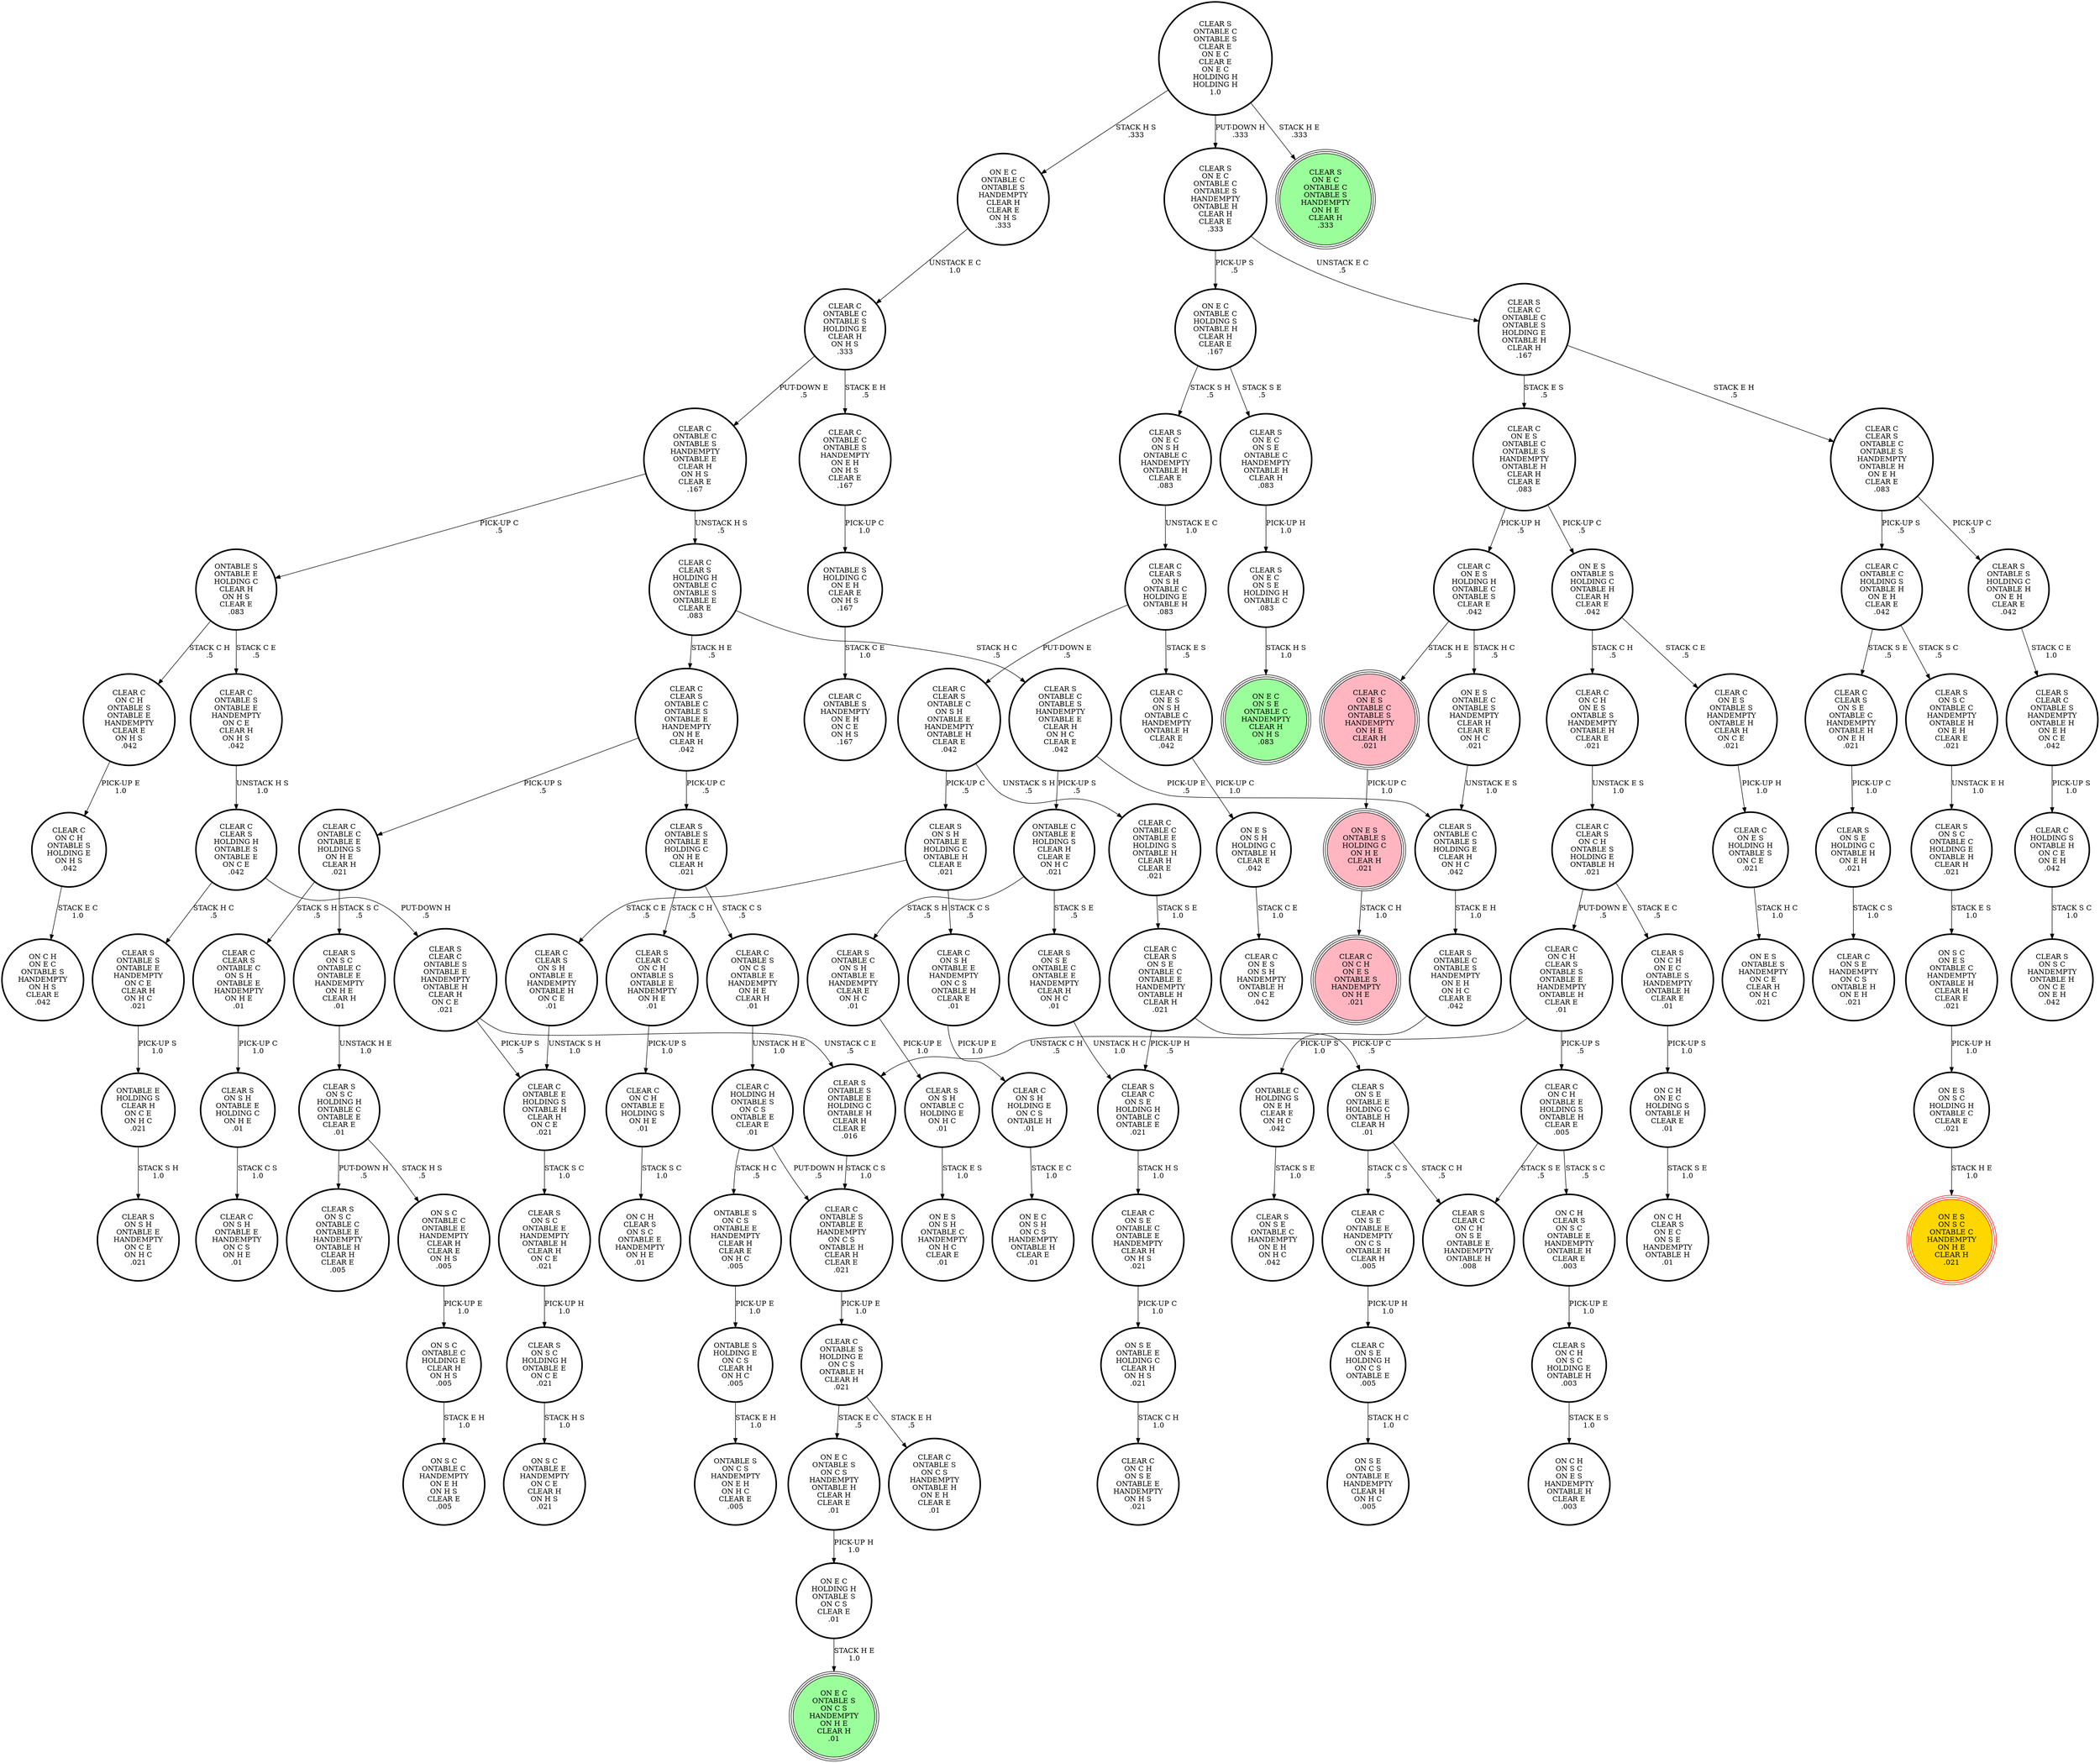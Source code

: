digraph {
"CLEAR C\nON C H\nONTABLE S\nONTABLE E\nHANDEMPTY\nCLEAR E\nON H S\n.042\n" -> "CLEAR C\nON C H\nONTABLE S\nHOLDING E\nON H S\n.042\n"[label="PICK-UP E\n1.0\n"];
"CLEAR S\nONTABLE C\nONTABLE S\nCLEAR E\nON E C\nCLEAR E\nON E C\nHOLDING H\nHOLDING H\n1.0\n" -> "CLEAR S\nON E C\nONTABLE C\nONTABLE S\nHANDEMPTY\nON H E\nCLEAR H\n.333\n"[label="STACK H E\n.333\n"];
"CLEAR S\nONTABLE C\nONTABLE S\nCLEAR E\nON E C\nCLEAR E\nON E C\nHOLDING H\nHOLDING H\n1.0\n" -> "ON E C\nONTABLE C\nONTABLE S\nHANDEMPTY\nCLEAR H\nCLEAR E\nON H S\n.333\n"[label="STACK H S\n.333\n"];
"CLEAR S\nONTABLE C\nONTABLE S\nCLEAR E\nON E C\nCLEAR E\nON E C\nHOLDING H\nHOLDING H\n1.0\n" -> "CLEAR S\nON E C\nONTABLE C\nONTABLE S\nHANDEMPTY\nONTABLE H\nCLEAR H\nCLEAR E\n.333\n"[label="PUT-DOWN H\n.333\n"];
"CLEAR S\nON E C\nON S H\nONTABLE C\nHANDEMPTY\nONTABLE H\nCLEAR E\n.083\n" -> "CLEAR C\nCLEAR S\nON S H\nONTABLE C\nHOLDING E\nONTABLE H\n.083\n"[label="UNSTACK E C\n1.0\n"];
"CLEAR C\nON E S\nONTABLE S\nHANDEMPTY\nONTABLE H\nCLEAR H\nON C E\n.021\n" -> "CLEAR C\nON E S\nHOLDING H\nONTABLE S\nON C E\n.021\n"[label="PICK-UP H\n1.0\n"];
"CLEAR S\nON C H\nON E C\nONTABLE S\nHANDEMPTY\nONTABLE H\nCLEAR E\n.01\n" -> "ON C H\nON E C\nHOLDING S\nONTABLE H\nCLEAR E\n.01\n"[label="PICK-UP S\n1.0\n"];
"CLEAR C\nONTABLE E\nHOLDING S\nONTABLE H\nCLEAR H\nON C E\n.021\n" -> "CLEAR S\nON S C\nONTABLE E\nHANDEMPTY\nONTABLE H\nCLEAR H\nON C E\n.021\n"[label="STACK S C\n1.0\n"];
"CLEAR S\nON S C\nHOLDING H\nONTABLE E\nON C E\n.021\n" -> "ON S C\nONTABLE E\nHANDEMPTY\nON C E\nCLEAR H\nON H S\n.021\n"[label="STACK H S\n1.0\n"];
"CLEAR S\nON S H\nONTABLE E\nHOLDING C\nONTABLE H\nCLEAR E\n.021\n" -> "CLEAR C\nCLEAR S\nON S H\nONTABLE E\nHANDEMPTY\nONTABLE H\nON C E\n.01\n"[label="STACK C E\n.5\n"];
"CLEAR S\nON S H\nONTABLE E\nHOLDING C\nONTABLE H\nCLEAR E\n.021\n" -> "CLEAR C\nON S H\nONTABLE E\nHANDEMPTY\nON C S\nONTABLE H\nCLEAR E\n.01\n"[label="STACK C S\n.5\n"];
"ON S C\nON E S\nONTABLE C\nHANDEMPTY\nONTABLE H\nCLEAR H\nCLEAR E\n.021\n" -> "ON E S\nON S C\nHOLDING H\nONTABLE C\nCLEAR E\n.021\n"[label="PICK-UP H\n1.0\n"];
"CLEAR S\nONTABLE C\nONTABLE S\nHANDEMPTY\nONTABLE E\nCLEAR H\nON H C\nCLEAR E\n.042\n" -> "ONTABLE C\nONTABLE E\nHOLDING S\nCLEAR H\nCLEAR E\nON H C\n.021\n"[label="PICK-UP S\n.5\n"];
"CLEAR S\nONTABLE C\nONTABLE S\nHANDEMPTY\nONTABLE E\nCLEAR H\nON H C\nCLEAR E\n.042\n" -> "CLEAR S\nONTABLE C\nONTABLE S\nHOLDING E\nCLEAR H\nON H C\n.042\n"[label="PICK-UP E\n.5\n"];
"CLEAR C\nCLEAR S\nHOLDING H\nONTABLE C\nONTABLE S\nONTABLE E\nCLEAR E\n.083\n" -> "CLEAR S\nONTABLE C\nONTABLE S\nHANDEMPTY\nONTABLE E\nCLEAR H\nON H C\nCLEAR E\n.042\n"[label="STACK H C\n.5\n"];
"CLEAR C\nCLEAR S\nHOLDING H\nONTABLE C\nONTABLE S\nONTABLE E\nCLEAR E\n.083\n" -> "CLEAR C\nCLEAR S\nONTABLE C\nONTABLE S\nONTABLE E\nHANDEMPTY\nON H E\nCLEAR H\n.042\n"[label="STACK H E\n.5\n"];
"ON E C\nONTABLE C\nONTABLE S\nHANDEMPTY\nCLEAR H\nCLEAR E\nON H S\n.333\n" -> "CLEAR C\nONTABLE C\nONTABLE S\nHOLDING E\nCLEAR H\nON H S\n.333\n"[label="UNSTACK E C\n1.0\n"];
"ON E S\nONTABLE S\nHOLDING C\nON H E\nCLEAR H\n.021\n" -> "CLEAR C\nON C H\nON E S\nONTABLE S\nHANDEMPTY\nON H E\n.021\n"[label="STACK C H\n1.0\n"];
"ONTABLE S\nONTABLE E\nHOLDING C\nCLEAR H\nON H S\nCLEAR E\n.083\n" -> "CLEAR C\nON C H\nONTABLE S\nONTABLE E\nHANDEMPTY\nCLEAR E\nON H S\n.042\n"[label="STACK C H\n.5\n"];
"ONTABLE S\nONTABLE E\nHOLDING C\nCLEAR H\nON H S\nCLEAR E\n.083\n" -> "CLEAR C\nONTABLE S\nONTABLE E\nHANDEMPTY\nON C E\nCLEAR H\nON H S\n.042\n"[label="STACK C E\n.5\n"];
"CLEAR C\nON C H\nONTABLE E\nHOLDING S\nON H E\n.01\n" -> "ON C H\nCLEAR S\nON S C\nONTABLE E\nHANDEMPTY\nON H E\n.01\n"[label="STACK S C\n1.0\n"];
"CLEAR C\nON E S\nHOLDING H\nONTABLE S\nON C E\n.021\n" -> "ON E S\nONTABLE S\nHANDEMPTY\nON C E\nCLEAR H\nON H C\n.021\n"[label="STACK H C\n1.0\n"];
"CLEAR S\nONTABLE S\nONTABLE E\nHANDEMPTY\nON C E\nCLEAR H\nON H C\n.021\n" -> "ONTABLE E\nHOLDING S\nCLEAR H\nON C E\nON H C\n.021\n"[label="PICK-UP S\n1.0\n"];
"CLEAR S\nONTABLE S\nONTABLE E\nHOLDING C\nON H E\nCLEAR H\n.021\n" -> "CLEAR S\nCLEAR C\nON C H\nONTABLE S\nONTABLE E\nHANDEMPTY\nON H E\n.01\n"[label="STACK C H\n.5\n"];
"CLEAR S\nONTABLE S\nONTABLE E\nHOLDING C\nON H E\nCLEAR H\n.021\n" -> "CLEAR C\nONTABLE S\nON C S\nONTABLE E\nHANDEMPTY\nON H E\nCLEAR H\n.01\n"[label="STACK C S\n.5\n"];
"CLEAR C\nCLEAR S\nONTABLE C\nONTABLE S\nONTABLE E\nHANDEMPTY\nON H E\nCLEAR H\n.042\n" -> "CLEAR C\nONTABLE C\nONTABLE E\nHOLDING S\nON H E\nCLEAR H\n.021\n"[label="PICK-UP S\n.5\n"];
"CLEAR C\nCLEAR S\nONTABLE C\nONTABLE S\nONTABLE E\nHANDEMPTY\nON H E\nCLEAR H\n.042\n" -> "CLEAR S\nONTABLE S\nONTABLE E\nHOLDING C\nON H E\nCLEAR H\n.021\n"[label="PICK-UP C\n.5\n"];
"CLEAR C\nON E S\nHOLDING H\nONTABLE C\nONTABLE S\nCLEAR E\n.042\n" -> "ON E S\nONTABLE C\nONTABLE S\nHANDEMPTY\nCLEAR H\nCLEAR E\nON H C\n.021\n"[label="STACK H C\n.5\n"];
"CLEAR C\nON E S\nHOLDING H\nONTABLE C\nONTABLE S\nCLEAR E\n.042\n" -> "CLEAR C\nON E S\nONTABLE C\nONTABLE S\nHANDEMPTY\nON H E\nCLEAR H\n.021\n"[label="STACK H E\n.5\n"];
"CLEAR C\nCLEAR S\nON S H\nONTABLE C\nHOLDING E\nONTABLE H\n.083\n" -> "CLEAR C\nON E S\nON S H\nONTABLE C\nHANDEMPTY\nONTABLE H\nCLEAR E\n.042\n"[label="STACK E S\n.5\n"];
"CLEAR C\nCLEAR S\nON S H\nONTABLE C\nHOLDING E\nONTABLE H\n.083\n" -> "CLEAR C\nCLEAR S\nONTABLE C\nON S H\nONTABLE E\nHANDEMPTY\nONTABLE H\nCLEAR E\n.042\n"[label="PUT-DOWN E\n.5\n"];
"CLEAR C\nONTABLE S\nONTABLE E\nHANDEMPTY\nON C S\nONTABLE H\nCLEAR H\nCLEAR E\n.021\n" -> "CLEAR C\nONTABLE S\nHOLDING E\nON C S\nONTABLE H\nCLEAR H\n.021\n"[label="PICK-UP E\n1.0\n"];
"CLEAR C\nONTABLE S\nONTABLE E\nHANDEMPTY\nON C E\nCLEAR H\nON H S\n.042\n" -> "CLEAR C\nCLEAR S\nHOLDING H\nONTABLE S\nONTABLE E\nON C E\n.042\n"[label="UNSTACK H S\n1.0\n"];
"CLEAR S\nON S E\nONTABLE C\nONTABLE E\nHANDEMPTY\nCLEAR H\nON H C\n.01\n" -> "CLEAR S\nCLEAR C\nON S E\nHOLDING H\nONTABLE C\nONTABLE E\n.021\n"[label="UNSTACK H C\n1.0\n"];
"CLEAR S\nONTABLE S\nONTABLE E\nHOLDING C\nONTABLE H\nCLEAR H\nCLEAR E\n.016\n" -> "CLEAR C\nONTABLE S\nONTABLE E\nHANDEMPTY\nON C S\nONTABLE H\nCLEAR H\nCLEAR E\n.021\n"[label="STACK C S\n1.0\n"];
"CLEAR C\nCLEAR S\nONTABLE C\nON S H\nONTABLE E\nHANDEMPTY\nONTABLE H\nCLEAR E\n.042\n" -> "CLEAR S\nON S H\nONTABLE E\nHOLDING C\nONTABLE H\nCLEAR E\n.021\n"[label="PICK-UP C\n.5\n"];
"CLEAR C\nCLEAR S\nONTABLE C\nON S H\nONTABLE E\nHANDEMPTY\nONTABLE H\nCLEAR E\n.042\n" -> "CLEAR C\nONTABLE C\nONTABLE E\nHOLDING S\nONTABLE H\nCLEAR H\nCLEAR E\n.021\n"[label="UNSTACK S H\n.5\n"];
"CLEAR S\nONTABLE C\nON S H\nONTABLE E\nHANDEMPTY\nCLEAR E\nON H C\n.01\n" -> "CLEAR S\nON S H\nONTABLE C\nHOLDING E\nON H C\n.01\n"[label="PICK-UP E\n1.0\n"];
"CLEAR C\nON S H\nONTABLE E\nHANDEMPTY\nON C S\nONTABLE H\nCLEAR E\n.01\n" -> "CLEAR C\nON S H\nHOLDING E\nON C S\nONTABLE H\n.01\n"[label="PICK-UP E\n1.0\n"];
"ON E S\nON S C\nHOLDING H\nONTABLE C\nCLEAR E\n.021\n" -> "ON E S\nON S C\nONTABLE C\nHANDEMPTY\nON H E\nCLEAR H\n.021\n"[label="STACK H E\n1.0\n"];
"CLEAR C\nCLEAR S\nON S E\nONTABLE C\nHANDEMPTY\nONTABLE H\nON E H\n.021\n" -> "CLEAR S\nON S E\nHOLDING C\nONTABLE H\nON E H\n.021\n"[label="PICK-UP C\n1.0\n"];
"CLEAR C\nON E S\nON S H\nONTABLE C\nHANDEMPTY\nONTABLE H\nCLEAR E\n.042\n" -> "ON E S\nON S H\nHOLDING C\nONTABLE H\nCLEAR E\n.042\n"[label="PICK-UP C\n1.0\n"];
"ON E C\nHOLDING H\nONTABLE S\nON C S\nCLEAR E\n.01\n" -> "ON E C\nONTABLE S\nON C S\nHANDEMPTY\nON H E\nCLEAR H\n.01\n"[label="STACK H E\n1.0\n"];
"CLEAR C\nCLEAR S\nON S H\nONTABLE E\nHANDEMPTY\nONTABLE H\nON C E\n.01\n" -> "CLEAR C\nONTABLE E\nHOLDING S\nONTABLE H\nCLEAR H\nON C E\n.021\n"[label="UNSTACK S H\n1.0\n"];
"CLEAR C\nCLEAR S\nON S E\nONTABLE C\nONTABLE E\nHANDEMPTY\nONTABLE H\nCLEAR H\n.021\n" -> "CLEAR S\nON S E\nONTABLE E\nHOLDING C\nONTABLE H\nCLEAR H\n.01\n"[label="PICK-UP C\n.5\n"];
"CLEAR C\nCLEAR S\nON S E\nONTABLE C\nONTABLE E\nHANDEMPTY\nONTABLE H\nCLEAR H\n.021\n" -> "CLEAR S\nCLEAR C\nON S E\nHOLDING H\nONTABLE C\nONTABLE E\n.021\n"[label="PICK-UP H\n.5\n"];
"CLEAR C\nON E S\nONTABLE C\nONTABLE S\nHANDEMPTY\nON H E\nCLEAR H\n.021\n" -> "ON E S\nONTABLE S\nHOLDING C\nON H E\nCLEAR H\n.021\n"[label="PICK-UP C\n1.0\n"];
"ON E S\nONTABLE S\nHOLDING C\nONTABLE H\nCLEAR H\nCLEAR E\n.042\n" -> "CLEAR C\nON E S\nONTABLE S\nHANDEMPTY\nONTABLE H\nCLEAR H\nON C E\n.021\n"[label="STACK C E\n.5\n"];
"ON E S\nONTABLE S\nHOLDING C\nONTABLE H\nCLEAR H\nCLEAR E\n.042\n" -> "CLEAR C\nON C H\nON E S\nONTABLE S\nHANDEMPTY\nONTABLE H\nCLEAR E\n.021\n"[label="STACK C H\n.5\n"];
"CLEAR C\nON E S\nONTABLE C\nONTABLE S\nHANDEMPTY\nONTABLE H\nCLEAR H\nCLEAR E\n.083\n" -> "ON E S\nONTABLE S\nHOLDING C\nONTABLE H\nCLEAR H\nCLEAR E\n.042\n"[label="PICK-UP C\n.5\n"];
"CLEAR C\nON E S\nONTABLE C\nONTABLE S\nHANDEMPTY\nONTABLE H\nCLEAR H\nCLEAR E\n.083\n" -> "CLEAR C\nON E S\nHOLDING H\nONTABLE C\nONTABLE S\nCLEAR E\n.042\n"[label="PICK-UP H\n.5\n"];
"CLEAR S\nCLEAR C\nON S E\nHOLDING H\nONTABLE C\nONTABLE E\n.021\n" -> "CLEAR C\nON S E\nONTABLE C\nONTABLE E\nHANDEMPTY\nCLEAR H\nON H S\n.021\n"[label="STACK H S\n1.0\n"];
"CLEAR S\nON S H\nONTABLE E\nHOLDING C\nON H E\n.01\n" -> "CLEAR C\nON S H\nONTABLE E\nHANDEMPTY\nON C S\nON H E\n.01\n"[label="STACK C S\n1.0\n"];
"ON S C\nONTABLE C\nONTABLE E\nHANDEMPTY\nCLEAR H\nCLEAR E\nON H S\n.005\n" -> "ON S C\nONTABLE C\nHOLDING E\nCLEAR H\nON H S\n.005\n"[label="PICK-UP E\n1.0\n"];
"CLEAR S\nCLEAR C\nONTABLE S\nONTABLE E\nHANDEMPTY\nONTABLE H\nCLEAR H\nON C E\n.021\n" -> "CLEAR S\nONTABLE S\nONTABLE E\nHOLDING C\nONTABLE H\nCLEAR H\nCLEAR E\n.016\n"[label="UNSTACK C E\n.5\n"];
"CLEAR S\nCLEAR C\nONTABLE S\nONTABLE E\nHANDEMPTY\nONTABLE H\nCLEAR H\nON C E\n.021\n" -> "CLEAR C\nONTABLE E\nHOLDING S\nONTABLE H\nCLEAR H\nON C E\n.021\n"[label="PICK-UP S\n.5\n"];
"ON E S\nONTABLE C\nONTABLE S\nHANDEMPTY\nCLEAR H\nCLEAR E\nON H C\n.021\n" -> "CLEAR S\nONTABLE C\nONTABLE S\nHOLDING E\nCLEAR H\nON H C\n.042\n"[label="UNSTACK E S\n1.0\n"];
"ONTABLE S\nON C S\nONTABLE E\nHANDEMPTY\nCLEAR H\nCLEAR E\nON H C\n.005\n" -> "ONTABLE S\nHOLDING E\nON C S\nCLEAR H\nON H C\n.005\n"[label="PICK-UP E\n1.0\n"];
"CLEAR S\nONTABLE S\nHOLDING C\nONTABLE H\nON E H\nCLEAR E\n.042\n" -> "CLEAR S\nCLEAR C\nONTABLE S\nHANDEMPTY\nONTABLE H\nON E H\nON C E\n.042\n"[label="STACK C E\n1.0\n"];
"ON C H\nON E C\nHOLDING S\nONTABLE H\nCLEAR E\n.01\n" -> "ON C H\nCLEAR S\nON E C\nON S E\nHANDEMPTY\nONTABLE H\n.01\n"[label="STACK S E\n1.0\n"];
"CLEAR S\nON S C\nHOLDING H\nONTABLE C\nONTABLE E\nCLEAR E\n.01\n" -> "ON S C\nONTABLE C\nONTABLE E\nHANDEMPTY\nCLEAR H\nCLEAR E\nON H S\n.005\n"[label="STACK H S\n.5\n"];
"CLEAR S\nON S C\nHOLDING H\nONTABLE C\nONTABLE E\nCLEAR E\n.01\n" -> "CLEAR S\nON S C\nONTABLE C\nONTABLE E\nHANDEMPTY\nONTABLE H\nCLEAR H\nCLEAR E\n.005\n"[label="PUT-DOWN H\n.5\n"];
"CLEAR C\nONTABLE S\nON C S\nONTABLE E\nHANDEMPTY\nON H E\nCLEAR H\n.01\n" -> "CLEAR C\nHOLDING H\nONTABLE S\nON C S\nONTABLE E\nCLEAR E\n.01\n"[label="UNSTACK H E\n1.0\n"];
"CLEAR C\nHOLDING S\nONTABLE H\nON C E\nON E H\n.042\n" -> "CLEAR S\nON S C\nHANDEMPTY\nONTABLE H\nON C E\nON E H\n.042\n"[label="STACK S C\n1.0\n"];
"CLEAR C\nON C H\nONTABLE S\nHOLDING E\nON H S\n.042\n" -> "ON C H\nON E C\nONTABLE S\nHANDEMPTY\nON H S\nCLEAR E\n.042\n"[label="STACK E C\n1.0\n"];
"ONTABLE S\nHOLDING E\nON C S\nCLEAR H\nON H C\n.005\n" -> "ONTABLE S\nON C S\nHANDEMPTY\nON E H\nON H C\nCLEAR E\n.005\n"[label="STACK E H\n1.0\n"];
"CLEAR S\nON S C\nONTABLE C\nONTABLE E\nHANDEMPTY\nON H E\nCLEAR H\n.01\n" -> "CLEAR S\nON S C\nHOLDING H\nONTABLE C\nONTABLE E\nCLEAR E\n.01\n"[label="UNSTACK H E\n1.0\n"];
"CLEAR S\nCLEAR C\nONTABLE S\nHANDEMPTY\nONTABLE H\nON E H\nON C E\n.042\n" -> "CLEAR C\nHOLDING S\nONTABLE H\nON C E\nON E H\n.042\n"[label="PICK-UP S\n1.0\n"];
"CLEAR S\nON E C\nON S E\nONTABLE C\nHANDEMPTY\nONTABLE H\nCLEAR H\n.083\n" -> "CLEAR S\nON E C\nON S E\nHOLDING H\nONTABLE C\n.083\n"[label="PICK-UP H\n1.0\n"];
"CLEAR C\nONTABLE C\nHOLDING S\nONTABLE H\nON E H\nCLEAR E\n.042\n" -> "CLEAR S\nON S C\nONTABLE C\nHANDEMPTY\nONTABLE H\nON E H\nCLEAR E\n.021\n"[label="STACK S C\n.5\n"];
"CLEAR C\nONTABLE C\nHOLDING S\nONTABLE H\nON E H\nCLEAR E\n.042\n" -> "CLEAR C\nCLEAR S\nON S E\nONTABLE C\nHANDEMPTY\nONTABLE H\nON E H\n.021\n"[label="STACK S E\n.5\n"];
"CLEAR S\nON C H\nON S C\nHOLDING E\nONTABLE H\n.003\n" -> "ON C H\nON S C\nON E S\nHANDEMPTY\nONTABLE H\nCLEAR E\n.003\n"[label="STACK E S\n1.0\n"];
"CLEAR S\nONTABLE C\nONTABLE S\nHANDEMPTY\nON E H\nON H C\nCLEAR E\n.042\n" -> "ONTABLE C\nHOLDING S\nON E H\nCLEAR E\nON H C\n.042\n"[label="PICK-UP S\n1.0\n"];
"CLEAR C\nON S E\nONTABLE C\nONTABLE E\nHANDEMPTY\nCLEAR H\nON H S\n.021\n" -> "ON S E\nONTABLE E\nHOLDING C\nCLEAR H\nON H S\n.021\n"[label="PICK-UP C\n1.0\n"];
"CLEAR S\nON S E\nHOLDING C\nONTABLE H\nON E H\n.021\n" -> "CLEAR C\nON S E\nHANDEMPTY\nON C S\nONTABLE H\nON E H\n.021\n"[label="STACK C S\n1.0\n"];
"CLEAR C\nONTABLE S\nHOLDING E\nON C S\nONTABLE H\nCLEAR H\n.021\n" -> "ON E C\nONTABLE S\nON C S\nHANDEMPTY\nONTABLE H\nCLEAR H\nCLEAR E\n.01\n"[label="STACK E C\n.5\n"];
"CLEAR C\nONTABLE S\nHOLDING E\nON C S\nONTABLE H\nCLEAR H\n.021\n" -> "CLEAR C\nONTABLE S\nON C S\nHANDEMPTY\nONTABLE H\nON E H\nCLEAR E\n.01\n"[label="STACK E H\n.5\n"];
"CLEAR S\nON S E\nONTABLE E\nHOLDING C\nONTABLE H\nCLEAR H\n.01\n" -> "CLEAR C\nON S E\nONTABLE E\nHANDEMPTY\nON C S\nONTABLE H\nCLEAR H\n.005\n"[label="STACK C S\n.5\n"];
"CLEAR S\nON S E\nONTABLE E\nHOLDING C\nONTABLE H\nCLEAR H\n.01\n" -> "CLEAR S\nCLEAR C\nON C H\nON S E\nONTABLE E\nHANDEMPTY\nONTABLE H\n.008\n"[label="STACK C H\n.5\n"];
"CLEAR C\nONTABLE C\nONTABLE S\nHOLDING E\nCLEAR H\nON H S\n.333\n" -> "CLEAR C\nONTABLE C\nONTABLE S\nHANDEMPTY\nONTABLE E\nCLEAR H\nON H S\nCLEAR E\n.167\n"[label="PUT-DOWN E\n.5\n"];
"CLEAR C\nONTABLE C\nONTABLE S\nHOLDING E\nCLEAR H\nON H S\n.333\n" -> "CLEAR C\nONTABLE C\nONTABLE S\nHANDEMPTY\nON E H\nON H S\nCLEAR E\n.167\n"[label="STACK E H\n.5\n"];
"ON S C\nONTABLE C\nHOLDING E\nCLEAR H\nON H S\n.005\n" -> "ON S C\nONTABLE C\nHANDEMPTY\nON E H\nON H S\nCLEAR E\n.005\n"[label="STACK E H\n1.0\n"];
"CLEAR C\nON C H\nCLEAR S\nONTABLE S\nONTABLE E\nHANDEMPTY\nONTABLE H\nCLEAR E\n.01\n" -> "CLEAR S\nONTABLE S\nONTABLE E\nHOLDING C\nONTABLE H\nCLEAR H\nCLEAR E\n.016\n"[label="UNSTACK C H\n.5\n"];
"CLEAR C\nON C H\nCLEAR S\nONTABLE S\nONTABLE E\nHANDEMPTY\nONTABLE H\nCLEAR E\n.01\n" -> "CLEAR C\nON C H\nONTABLE E\nHOLDING S\nONTABLE H\nCLEAR E\n.005\n"[label="PICK-UP S\n.5\n"];
"CLEAR S\nON S C\nONTABLE C\nHOLDING E\nONTABLE H\nCLEAR H\n.021\n" -> "ON S C\nON E S\nONTABLE C\nHANDEMPTY\nONTABLE H\nCLEAR H\nCLEAR E\n.021\n"[label="STACK E S\n1.0\n"];
"CLEAR C\nCLEAR S\nONTABLE C\nON S H\nONTABLE E\nHANDEMPTY\nON H E\n.01\n" -> "CLEAR S\nON S H\nONTABLE E\nHOLDING C\nON H E\n.01\n"[label="PICK-UP C\n1.0\n"];
"CLEAR S\nONTABLE C\nONTABLE S\nHOLDING E\nCLEAR H\nON H C\n.042\n" -> "CLEAR S\nONTABLE C\nONTABLE S\nHANDEMPTY\nON E H\nON H C\nCLEAR E\n.042\n"[label="STACK E H\n1.0\n"];
"ON E C\nONTABLE S\nON C S\nHANDEMPTY\nONTABLE H\nCLEAR H\nCLEAR E\n.01\n" -> "ON E C\nHOLDING H\nONTABLE S\nON C S\nCLEAR E\n.01\n"[label="PICK-UP H\n1.0\n"];
"CLEAR S\nON E C\nONTABLE C\nONTABLE S\nHANDEMPTY\nONTABLE H\nCLEAR H\nCLEAR E\n.333\n" -> "ON E C\nONTABLE C\nHOLDING S\nONTABLE H\nCLEAR H\nCLEAR E\n.167\n"[label="PICK-UP S\n.5\n"];
"CLEAR S\nON E C\nONTABLE C\nONTABLE S\nHANDEMPTY\nONTABLE H\nCLEAR H\nCLEAR E\n.333\n" -> "CLEAR S\nCLEAR C\nONTABLE C\nONTABLE S\nHOLDING E\nONTABLE H\nCLEAR H\n.167\n"[label="UNSTACK E C\n.5\n"];
"ONTABLE C\nHOLDING S\nON E H\nCLEAR E\nON H C\n.042\n" -> "CLEAR S\nON S E\nONTABLE C\nHANDEMPTY\nON E H\nON H C\n.042\n"[label="STACK S E\n1.0\n"];
"CLEAR C\nONTABLE C\nONTABLE S\nHANDEMPTY\nON E H\nON H S\nCLEAR E\n.167\n" -> "ONTABLE S\nHOLDING C\nON E H\nCLEAR E\nON H S\n.167\n"[label="PICK-UP C\n1.0\n"];
"CLEAR C\nON S E\nONTABLE E\nHANDEMPTY\nON C S\nONTABLE H\nCLEAR H\n.005\n" -> "CLEAR C\nON S E\nHOLDING H\nON C S\nONTABLE E\n.005\n"[label="PICK-UP H\n1.0\n"];
"CLEAR C\nCLEAR S\nON C H\nONTABLE S\nHOLDING E\nONTABLE H\n.021\n" -> "CLEAR S\nON C H\nON E C\nONTABLE S\nHANDEMPTY\nONTABLE H\nCLEAR E\n.01\n"[label="STACK E C\n.5\n"];
"CLEAR C\nCLEAR S\nON C H\nONTABLE S\nHOLDING E\nONTABLE H\n.021\n" -> "CLEAR C\nON C H\nCLEAR S\nONTABLE S\nONTABLE E\nHANDEMPTY\nONTABLE H\nCLEAR E\n.01\n"[label="PUT-DOWN E\n.5\n"];
"CLEAR S\nCLEAR C\nON C H\nONTABLE S\nONTABLE E\nHANDEMPTY\nON H E\n.01\n" -> "CLEAR C\nON C H\nONTABLE E\nHOLDING S\nON H E\n.01\n"[label="PICK-UP S\n1.0\n"];
"CLEAR C\nON S H\nHOLDING E\nON C S\nONTABLE H\n.01\n" -> "ON E C\nON S H\nON C S\nHANDEMPTY\nONTABLE H\nCLEAR E\n.01\n"[label="STACK E C\n1.0\n"];
"CLEAR C\nCLEAR S\nONTABLE C\nONTABLE S\nHANDEMPTY\nONTABLE H\nON E H\nCLEAR E\n.083\n" -> "CLEAR C\nONTABLE C\nHOLDING S\nONTABLE H\nON E H\nCLEAR E\n.042\n"[label="PICK-UP S\n.5\n"];
"CLEAR C\nCLEAR S\nONTABLE C\nONTABLE S\nHANDEMPTY\nONTABLE H\nON E H\nCLEAR E\n.083\n" -> "CLEAR S\nONTABLE S\nHOLDING C\nONTABLE H\nON E H\nCLEAR E\n.042\n"[label="PICK-UP C\n.5\n"];
"CLEAR S\nON E C\nON S E\nHOLDING H\nONTABLE C\n.083\n" -> "ON E C\nON S E\nONTABLE C\nHANDEMPTY\nCLEAR H\nON H S\n.083\n"[label="STACK H S\n1.0\n"];
"CLEAR S\nON S C\nONTABLE E\nHANDEMPTY\nONTABLE H\nCLEAR H\nON C E\n.021\n" -> "CLEAR S\nON S C\nHOLDING H\nONTABLE E\nON C E\n.021\n"[label="PICK-UP H\n1.0\n"];
"ONTABLE E\nHOLDING S\nCLEAR H\nON C E\nON H C\n.021\n" -> "CLEAR S\nON S H\nONTABLE E\nHANDEMPTY\nON C E\nON H C\n.021\n"[label="STACK S H\n1.0\n"];
"CLEAR C\nON C H\nONTABLE E\nHOLDING S\nONTABLE H\nCLEAR E\n.005\n" -> "CLEAR S\nCLEAR C\nON C H\nON S E\nONTABLE E\nHANDEMPTY\nONTABLE H\n.008\n"[label="STACK S E\n.5\n"];
"CLEAR C\nON C H\nONTABLE E\nHOLDING S\nONTABLE H\nCLEAR E\n.005\n" -> "ON C H\nCLEAR S\nON S C\nONTABLE E\nHANDEMPTY\nONTABLE H\nCLEAR E\n.003\n"[label="STACK S C\n.5\n"];
"ON S E\nONTABLE E\nHOLDING C\nCLEAR H\nON H S\n.021\n" -> "CLEAR C\nON C H\nON S E\nONTABLE E\nHANDEMPTY\nON H S\n.021\n"[label="STACK C H\n1.0\n"];
"CLEAR S\nCLEAR C\nONTABLE C\nONTABLE S\nHOLDING E\nONTABLE H\nCLEAR H\n.167\n" -> "CLEAR C\nON E S\nONTABLE C\nONTABLE S\nHANDEMPTY\nONTABLE H\nCLEAR H\nCLEAR E\n.083\n"[label="STACK E S\n.5\n"];
"CLEAR S\nCLEAR C\nONTABLE C\nONTABLE S\nHOLDING E\nONTABLE H\nCLEAR H\n.167\n" -> "CLEAR C\nCLEAR S\nONTABLE C\nONTABLE S\nHANDEMPTY\nONTABLE H\nON E H\nCLEAR E\n.083\n"[label="STACK E H\n.5\n"];
"CLEAR C\nON S E\nHOLDING H\nON C S\nONTABLE E\n.005\n" -> "ON S E\nON C S\nONTABLE E\nHANDEMPTY\nCLEAR H\nON H C\n.005\n"[label="STACK H C\n1.0\n"];
"CLEAR C\nON C H\nON E S\nONTABLE S\nHANDEMPTY\nONTABLE H\nCLEAR E\n.021\n" -> "CLEAR C\nCLEAR S\nON C H\nONTABLE S\nHOLDING E\nONTABLE H\n.021\n"[label="UNSTACK E S\n1.0\n"];
"CLEAR C\nHOLDING H\nONTABLE S\nON C S\nONTABLE E\nCLEAR E\n.01\n" -> "CLEAR C\nONTABLE S\nONTABLE E\nHANDEMPTY\nON C S\nONTABLE H\nCLEAR H\nCLEAR E\n.021\n"[label="PUT-DOWN H\n.5\n"];
"CLEAR C\nHOLDING H\nONTABLE S\nON C S\nONTABLE E\nCLEAR E\n.01\n" -> "ONTABLE S\nON C S\nONTABLE E\nHANDEMPTY\nCLEAR H\nCLEAR E\nON H C\n.005\n"[label="STACK H C\n.5\n"];
"CLEAR C\nONTABLE C\nONTABLE S\nHANDEMPTY\nONTABLE E\nCLEAR H\nON H S\nCLEAR E\n.167\n" -> "CLEAR C\nCLEAR S\nHOLDING H\nONTABLE C\nONTABLE S\nONTABLE E\nCLEAR E\n.083\n"[label="UNSTACK H S\n.5\n"];
"CLEAR C\nONTABLE C\nONTABLE S\nHANDEMPTY\nONTABLE E\nCLEAR H\nON H S\nCLEAR E\n.167\n" -> "ONTABLE S\nONTABLE E\nHOLDING C\nCLEAR H\nON H S\nCLEAR E\n.083\n"[label="PICK-UP C\n.5\n"];
"CLEAR C\nCLEAR S\nHOLDING H\nONTABLE S\nONTABLE E\nON C E\n.042\n" -> "CLEAR S\nCLEAR C\nONTABLE S\nONTABLE E\nHANDEMPTY\nONTABLE H\nCLEAR H\nON C E\n.021\n"[label="PUT-DOWN H\n.5\n"];
"CLEAR C\nCLEAR S\nHOLDING H\nONTABLE S\nONTABLE E\nON C E\n.042\n" -> "CLEAR S\nONTABLE S\nONTABLE E\nHANDEMPTY\nON C E\nCLEAR H\nON H C\n.021\n"[label="STACK H C\n.5\n"];
"ON E C\nONTABLE C\nHOLDING S\nONTABLE H\nCLEAR H\nCLEAR E\n.167\n" -> "CLEAR S\nON E C\nON S E\nONTABLE C\nHANDEMPTY\nONTABLE H\nCLEAR H\n.083\n"[label="STACK S E\n.5\n"];
"ON E C\nONTABLE C\nHOLDING S\nONTABLE H\nCLEAR H\nCLEAR E\n.167\n" -> "CLEAR S\nON E C\nON S H\nONTABLE C\nHANDEMPTY\nONTABLE H\nCLEAR E\n.083\n"[label="STACK S H\n.5\n"];
"ONTABLE C\nONTABLE E\nHOLDING S\nCLEAR H\nCLEAR E\nON H C\n.021\n" -> "CLEAR S\nONTABLE C\nON S H\nONTABLE E\nHANDEMPTY\nCLEAR E\nON H C\n.01\n"[label="STACK S H\n.5\n"];
"ONTABLE C\nONTABLE E\nHOLDING S\nCLEAR H\nCLEAR E\nON H C\n.021\n" -> "CLEAR S\nON S E\nONTABLE C\nONTABLE E\nHANDEMPTY\nCLEAR H\nON H C\n.01\n"[label="STACK S E\n.5\n"];
"ON E S\nON S H\nHOLDING C\nONTABLE H\nCLEAR E\n.042\n" -> "CLEAR C\nON E S\nON S H\nHANDEMPTY\nONTABLE H\nON C E\n.042\n"[label="STACK C E\n1.0\n"];
"CLEAR C\nONTABLE C\nONTABLE E\nHOLDING S\nONTABLE H\nCLEAR H\nCLEAR E\n.021\n" -> "CLEAR C\nCLEAR S\nON S E\nONTABLE C\nONTABLE E\nHANDEMPTY\nONTABLE H\nCLEAR H\n.021\n"[label="STACK S E\n1.0\n"];
"CLEAR S\nON S C\nONTABLE C\nHANDEMPTY\nONTABLE H\nON E H\nCLEAR E\n.021\n" -> "CLEAR S\nON S C\nONTABLE C\nHOLDING E\nONTABLE H\nCLEAR H\n.021\n"[label="UNSTACK E H\n1.0\n"];
"ON C H\nCLEAR S\nON S C\nONTABLE E\nHANDEMPTY\nONTABLE H\nCLEAR E\n.003\n" -> "CLEAR S\nON C H\nON S C\nHOLDING E\nONTABLE H\n.003\n"[label="PICK-UP E\n1.0\n"];
"CLEAR S\nON S H\nONTABLE C\nHOLDING E\nON H C\n.01\n" -> "ON E S\nON S H\nONTABLE C\nHANDEMPTY\nON H C\nCLEAR E\n.01\n"[label="STACK E S\n1.0\n"];
"ONTABLE S\nHOLDING C\nON E H\nCLEAR E\nON H S\n.167\n" -> "CLEAR C\nONTABLE S\nHANDEMPTY\nON E H\nON C E\nON H S\n.167\n"[label="STACK C E\n1.0\n"];
"CLEAR C\nONTABLE C\nONTABLE E\nHOLDING S\nON H E\nCLEAR H\n.021\n" -> "CLEAR S\nON S C\nONTABLE C\nONTABLE E\nHANDEMPTY\nON H E\nCLEAR H\n.01\n"[label="STACK S C\n.5\n"];
"CLEAR C\nONTABLE C\nONTABLE E\nHOLDING S\nON H E\nCLEAR H\n.021\n" -> "CLEAR C\nCLEAR S\nONTABLE C\nON S H\nONTABLE E\nHANDEMPTY\nON H E\n.01\n"[label="STACK S H\n.5\n"];
"ON C H\nCLEAR S\nON E C\nON S E\nHANDEMPTY\nONTABLE H\n.01\n" [shape=circle, penwidth=3];
"CLEAR S\nON S C\nONTABLE C\nONTABLE E\nHANDEMPTY\nONTABLE H\nCLEAR H\nCLEAR E\n.005\n" [shape=circle, penwidth=3];
"CLEAR S\nON E C\nONTABLE C\nONTABLE S\nHANDEMPTY\nON H E\nCLEAR H\n.333\n" [shape=circle, style=filled, fillcolor=palegreen1, peripheries=3];
"ON E C\nON S H\nON C S\nHANDEMPTY\nONTABLE H\nCLEAR E\n.01\n" [shape=circle, penwidth=3];
"ON E S\nON S C\nONTABLE C\nHANDEMPTY\nON H E\nCLEAR H\n.021\n" [shape=circle, style=filled color=red, fillcolor=gold, peripheries=3];
"CLEAR S\nON S E\nONTABLE C\nHANDEMPTY\nON E H\nON H C\n.042\n" [shape=circle, penwidth=3];
"CLEAR C\nON E S\nON S H\nHANDEMPTY\nONTABLE H\nON C E\n.042\n" [shape=circle, penwidth=3];
"CLEAR S\nON S H\nONTABLE E\nHANDEMPTY\nON C E\nON H C\n.021\n" [shape=circle, penwidth=3];
"CLEAR C\nON C H\nON S E\nONTABLE E\nHANDEMPTY\nON H S\n.021\n" [shape=circle, penwidth=3];
"CLEAR C\nONTABLE S\nHANDEMPTY\nON E H\nON C E\nON H S\n.167\n" [shape=circle, penwidth=3];
"CLEAR S\nCLEAR C\nON C H\nON S E\nONTABLE E\nHANDEMPTY\nONTABLE H\n.008\n" [shape=circle, penwidth=3];
"ON E C\nONTABLE S\nON C S\nHANDEMPTY\nON H E\nCLEAR H\n.01\n" [shape=circle, style=filled, fillcolor=palegreen1, peripheries=3];
"ONTABLE S\nON C S\nHANDEMPTY\nON E H\nON H C\nCLEAR E\n.005\n" [shape=circle, penwidth=3];
"ON S E\nON C S\nONTABLE E\nHANDEMPTY\nCLEAR H\nON H C\n.005\n" [shape=circle, penwidth=3];
"CLEAR C\nON S H\nONTABLE E\nHANDEMPTY\nON C S\nON H E\n.01\n" [shape=circle, penwidth=3];
"ON S C\nONTABLE C\nHANDEMPTY\nON E H\nON H S\nCLEAR E\n.005\n" [shape=circle, penwidth=3];
"CLEAR C\nON C H\nON E S\nONTABLE S\nHANDEMPTY\nON H E\n.021\n" [shape=circle, style=filled, fillcolor=lightpink, peripheries=3];
"ON C H\nON S C\nON E S\nHANDEMPTY\nONTABLE H\nCLEAR E\n.003\n" [shape=circle, penwidth=3];
"ON E S\nONTABLE S\nHANDEMPTY\nON C E\nCLEAR H\nON H C\n.021\n" [shape=circle, penwidth=3];
"ON C H\nON E C\nONTABLE S\nHANDEMPTY\nON H S\nCLEAR E\n.042\n" [shape=circle, penwidth=3];
"CLEAR S\nON S C\nHANDEMPTY\nONTABLE H\nON C E\nON E H\n.042\n" [shape=circle, penwidth=3];
"ON E S\nON S H\nONTABLE C\nHANDEMPTY\nON H C\nCLEAR E\n.01\n" [shape=circle, penwidth=3];
"ON E C\nON S E\nONTABLE C\nHANDEMPTY\nCLEAR H\nON H S\n.083\n" [shape=circle, style=filled, fillcolor=palegreen1, peripheries=3];
"ON C H\nCLEAR S\nON S C\nONTABLE E\nHANDEMPTY\nON H E\n.01\n" [shape=circle, penwidth=3];
"ON S C\nONTABLE E\nHANDEMPTY\nON C E\nCLEAR H\nON H S\n.021\n" [shape=circle, penwidth=3];
"CLEAR C\nONTABLE S\nON C S\nHANDEMPTY\nONTABLE H\nON E H\nCLEAR E\n.01\n" [shape=circle, penwidth=3];
"CLEAR C\nON S E\nHANDEMPTY\nON C S\nONTABLE H\nON E H\n.021\n" [shape=circle, penwidth=3];
"ON C H\nCLEAR S\nON E C\nON S E\nHANDEMPTY\nONTABLE H\n.01\n" [shape=circle, penwidth=3];
"CLEAR S\nON S H\nONTABLE C\nHOLDING E\nON H C\n.01\n" [shape=circle, penwidth=3];
"CLEAR C\nON C H\nONTABLE S\nHOLDING E\nON H S\n.042\n" [shape=circle, penwidth=3];
"CLEAR S\nON S E\nONTABLE C\nONTABLE E\nHANDEMPTY\nCLEAR H\nON H C\n.01\n" [shape=circle, penwidth=3];
"CLEAR S\nON S C\nONTABLE C\nONTABLE E\nHANDEMPTY\nONTABLE H\nCLEAR H\nCLEAR E\n.005\n" [shape=circle, penwidth=3];
"CLEAR S\nONTABLE C\nON S H\nONTABLE E\nHANDEMPTY\nCLEAR E\nON H C\n.01\n" [shape=circle, penwidth=3];
"CLEAR S\nON S H\nONTABLE E\nHOLDING C\nON H E\n.01\n" [shape=circle, penwidth=3];
"CLEAR C\nCLEAR S\nON S H\nONTABLE C\nHOLDING E\nONTABLE H\n.083\n" [shape=circle, penwidth=3];
"ON E S\nONTABLE C\nONTABLE S\nHANDEMPTY\nCLEAR H\nCLEAR E\nON H C\n.021\n" [shape=circle, penwidth=3];
"CLEAR C\nCLEAR S\nONTABLE C\nON S H\nONTABLE E\nHANDEMPTY\nON H E\n.01\n" [shape=circle, penwidth=3];
"CLEAR C\nONTABLE C\nHOLDING S\nONTABLE H\nON E H\nCLEAR E\n.042\n" [shape=circle, penwidth=3];
"CLEAR S\nON S E\nONTABLE E\nHOLDING C\nONTABLE H\nCLEAR H\n.01\n" [shape=circle, penwidth=3];
"CLEAR S\nONTABLE C\nONTABLE S\nHANDEMPTY\nONTABLE E\nCLEAR H\nON H C\nCLEAR E\n.042\n" [shape=circle, penwidth=3];
"CLEAR S\nON E C\nONTABLE C\nONTABLE S\nHANDEMPTY\nONTABLE H\nCLEAR H\nCLEAR E\n.333\n" [shape=circle, penwidth=3];
"CLEAR S\nON E C\nONTABLE C\nONTABLE S\nHANDEMPTY\nON H E\nCLEAR H\n.333\n" [shape=circle, style=filled, fillcolor=palegreen1, peripheries=3];
"ON E C\nON S H\nON C S\nHANDEMPTY\nONTABLE H\nCLEAR E\n.01\n" [shape=circle, penwidth=3];
"CLEAR C\nON S H\nONTABLE E\nHANDEMPTY\nON C S\nONTABLE H\nCLEAR E\n.01\n" [shape=circle, penwidth=3];
"CLEAR C\nON E S\nHOLDING H\nONTABLE S\nON C E\n.021\n" [shape=circle, penwidth=3];
"CLEAR C\nONTABLE E\nHOLDING S\nONTABLE H\nCLEAR H\nON C E\n.021\n" [shape=circle, penwidth=3];
"CLEAR S\nON C H\nON S C\nHOLDING E\nONTABLE H\n.003\n" [shape=circle, penwidth=3];
"ON C H\nON E C\nHOLDING S\nONTABLE H\nCLEAR E\n.01\n" [shape=circle, penwidth=3];
"ON S C\nONTABLE C\nONTABLE E\nHANDEMPTY\nCLEAR H\nCLEAR E\nON H S\n.005\n" [shape=circle, penwidth=3];
"ON E S\nON S C\nONTABLE C\nHANDEMPTY\nON H E\nCLEAR H\n.021\n" [shape=circle, style=filled color=red, fillcolor=gold, peripheries=3];
"CLEAR S\nON S E\nONTABLE C\nHANDEMPTY\nON E H\nON H C\n.042\n" [shape=circle, penwidth=3];
"CLEAR S\nON S C\nONTABLE E\nHANDEMPTY\nONTABLE H\nCLEAR H\nON C E\n.021\n" [shape=circle, penwidth=3];
"CLEAR S\nONTABLE C\nONTABLE S\nHOLDING E\nCLEAR H\nON H C\n.042\n" [shape=circle, penwidth=3];
"ONTABLE S\nONTABLE E\nHOLDING C\nCLEAR H\nON H S\nCLEAR E\n.083\n" [shape=circle, penwidth=3];
"ONTABLE S\nHOLDING C\nON E H\nCLEAR E\nON H S\n.167\n" [shape=circle, penwidth=3];
"CLEAR S\nONTABLE C\nONTABLE S\nCLEAR E\nON E C\nCLEAR E\nON E C\nHOLDING H\nHOLDING H\n1.0\n" [shape=circle, penwidth=3];
"CLEAR C\nCLEAR S\nONTABLE C\nON S H\nONTABLE E\nHANDEMPTY\nONTABLE H\nCLEAR E\n.042\n" [shape=circle, penwidth=3];
"CLEAR C\nON C H\nONTABLE E\nHOLDING S\nON H E\n.01\n" [shape=circle, penwidth=3];
"CLEAR C\nON E S\nON S H\nHANDEMPTY\nONTABLE H\nON C E\n.042\n" [shape=circle, penwidth=3];
"CLEAR C\nCLEAR S\nON C H\nONTABLE S\nHOLDING E\nONTABLE H\n.021\n" [shape=circle, penwidth=3];
"CLEAR C\nHOLDING H\nONTABLE S\nON C S\nONTABLE E\nCLEAR E\n.01\n" [shape=circle, penwidth=3];
"CLEAR S\nON S H\nONTABLE E\nHANDEMPTY\nON C E\nON H C\n.021\n" [shape=circle, penwidth=3];
"ON E S\nONTABLE S\nHOLDING C\nONTABLE H\nCLEAR H\nCLEAR E\n.042\n" [shape=circle, penwidth=3];
"CLEAR S\nON S C\nHOLDING H\nONTABLE C\nONTABLE E\nCLEAR E\n.01\n" [shape=circle, penwidth=3];
"CLEAR S\nON E C\nON S H\nONTABLE C\nHANDEMPTY\nONTABLE H\nCLEAR E\n.083\n" [shape=circle, penwidth=3];
"CLEAR S\nON E C\nON S E\nONTABLE C\nHANDEMPTY\nONTABLE H\nCLEAR H\n.083\n" [shape=circle, penwidth=3];
"ON E C\nONTABLE C\nONTABLE S\nHANDEMPTY\nCLEAR H\nCLEAR E\nON H S\n.333\n" [shape=circle, penwidth=3];
"CLEAR C\nCLEAR S\nON S H\nONTABLE E\nHANDEMPTY\nONTABLE H\nON C E\n.01\n" [shape=circle, penwidth=3];
"CLEAR C\nON C H\nON S E\nONTABLE E\nHANDEMPTY\nON H S\n.021\n" [shape=circle, penwidth=3];
"CLEAR S\nONTABLE S\nONTABLE E\nHANDEMPTY\nON C E\nCLEAR H\nON H C\n.021\n" [shape=circle, penwidth=3];
"CLEAR C\nON C H\nCLEAR S\nONTABLE S\nONTABLE E\nHANDEMPTY\nONTABLE H\nCLEAR E\n.01\n" [shape=circle, penwidth=3];
"CLEAR C\nONTABLE S\nHANDEMPTY\nON E H\nON C E\nON H S\n.167\n" [shape=circle, penwidth=3];
"CLEAR C\nON E S\nONTABLE S\nHANDEMPTY\nONTABLE H\nCLEAR H\nON C E\n.021\n" [shape=circle, penwidth=3];
"CLEAR C\nON S H\nHOLDING E\nON C S\nONTABLE H\n.01\n" [shape=circle, penwidth=3];
"CLEAR S\nON E C\nON S E\nHOLDING H\nONTABLE C\n.083\n" [shape=circle, penwidth=3];
"ONTABLE C\nHOLDING S\nON E H\nCLEAR E\nON H C\n.042\n" [shape=circle, penwidth=3];
"CLEAR C\nCLEAR S\nONTABLE C\nONTABLE S\nHANDEMPTY\nONTABLE H\nON E H\nCLEAR E\n.083\n" [shape=circle, penwidth=3];
"CLEAR S\nON S C\nONTABLE C\nHANDEMPTY\nONTABLE H\nON E H\nCLEAR E\n.021\n" [shape=circle, penwidth=3];
"CLEAR C\nONTABLE C\nONTABLE E\nHOLDING S\nONTABLE H\nCLEAR H\nCLEAR E\n.021\n" [shape=circle, penwidth=3];
"CLEAR S\nCLEAR C\nON C H\nON S E\nONTABLE E\nHANDEMPTY\nONTABLE H\n.008\n" [shape=circle, penwidth=3];
"ON E C\nONTABLE S\nON C S\nHANDEMPTY\nON H E\nCLEAR H\n.01\n" [shape=circle, style=filled, fillcolor=palegreen1, peripheries=3];
"CLEAR C\nONTABLE C\nONTABLE S\nHANDEMPTY\nON E H\nON H S\nCLEAR E\n.167\n" [shape=circle, penwidth=3];
"ON E S\nON S H\nHOLDING C\nONTABLE H\nCLEAR E\n.042\n" [shape=circle, penwidth=3];
"CLEAR S\nON S H\nONTABLE E\nHOLDING C\nONTABLE H\nCLEAR E\n.021\n" [shape=circle, penwidth=3];
"CLEAR S\nCLEAR C\nONTABLE S\nONTABLE E\nHANDEMPTY\nONTABLE H\nCLEAR H\nON C E\n.021\n" [shape=circle, penwidth=3];
"ON E S\nON S C\nHOLDING H\nONTABLE C\nCLEAR E\n.021\n" [shape=circle, penwidth=3];
"CLEAR C\nONTABLE S\nON C S\nONTABLE E\nHANDEMPTY\nON H E\nCLEAR H\n.01\n" [shape=circle, penwidth=3];
"ONTABLE S\nON C S\nHANDEMPTY\nON E H\nON H C\nCLEAR E\n.005\n" [shape=circle, penwidth=3];
"CLEAR S\nON S C\nHOLDING H\nONTABLE E\nON C E\n.021\n" [shape=circle, penwidth=3];
"CLEAR S\nCLEAR C\nON S E\nHOLDING H\nONTABLE C\nONTABLE E\n.021\n" [shape=circle, penwidth=3];
"CLEAR C\nCLEAR S\nON S E\nONTABLE C\nONTABLE E\nHANDEMPTY\nONTABLE H\nCLEAR H\n.021\n" [shape=circle, penwidth=3];
"CLEAR C\nON S E\nONTABLE C\nONTABLE E\nHANDEMPTY\nCLEAR H\nON H S\n.021\n" [shape=circle, penwidth=3];
"CLEAR C\nONTABLE S\nONTABLE E\nHANDEMPTY\nON C E\nCLEAR H\nON H S\n.042\n" [shape=circle, penwidth=3];
"CLEAR C\nCLEAR S\nONTABLE C\nONTABLE S\nONTABLE E\nHANDEMPTY\nON H E\nCLEAR H\n.042\n" [shape=circle, penwidth=3];
"ON S E\nON C S\nONTABLE E\nHANDEMPTY\nCLEAR H\nON H C\n.005\n" [shape=circle, penwidth=3];
"CLEAR C\nONTABLE S\nONTABLE E\nHANDEMPTY\nON C S\nONTABLE H\nCLEAR H\nCLEAR E\n.021\n" [shape=circle, penwidth=3];
"CLEAR C\nON E S\nHOLDING H\nONTABLE C\nONTABLE S\nCLEAR E\n.042\n" [shape=circle, penwidth=3];
"CLEAR C\nON E S\nONTABLE C\nONTABLE S\nHANDEMPTY\nON H E\nCLEAR H\n.021\n" [shape=circle, style=filled, fillcolor=lightpink, peripheries=3];
"CLEAR C\nONTABLE C\nONTABLE S\nHOLDING E\nCLEAR H\nON H S\n.333\n" [shape=circle, penwidth=3];
"CLEAR C\nONTABLE S\nHOLDING E\nON C S\nONTABLE H\nCLEAR H\n.021\n" [shape=circle, penwidth=3];
"CLEAR S\nON C H\nON E C\nONTABLE S\nHANDEMPTY\nONTABLE H\nCLEAR E\n.01\n" [shape=circle, penwidth=3];
"CLEAR C\nON S H\nONTABLE E\nHANDEMPTY\nON C S\nON H E\n.01\n" [shape=circle, penwidth=3];
"ON S C\nONTABLE C\nHANDEMPTY\nON E H\nON H S\nCLEAR E\n.005\n" [shape=circle, penwidth=3];
"CLEAR S\nCLEAR C\nONTABLE S\nHANDEMPTY\nONTABLE H\nON E H\nON C E\n.042\n" [shape=circle, penwidth=3];
"CLEAR S\nON S C\nONTABLE C\nONTABLE E\nHANDEMPTY\nON H E\nCLEAR H\n.01\n" [shape=circle, penwidth=3];
"CLEAR C\nONTABLE C\nONTABLE S\nHANDEMPTY\nONTABLE E\nCLEAR H\nON H S\nCLEAR E\n.167\n" [shape=circle, penwidth=3];
"CLEAR C\nON E S\nONTABLE C\nONTABLE S\nHANDEMPTY\nONTABLE H\nCLEAR H\nCLEAR E\n.083\n" [shape=circle, penwidth=3];
"CLEAR C\nON C H\nON E S\nONTABLE S\nHANDEMPTY\nON H E\n.021\n" [shape=circle, style=filled, fillcolor=lightpink, peripheries=3];
"ON C H\nON S C\nON E S\nHANDEMPTY\nONTABLE H\nCLEAR E\n.003\n" [shape=circle, penwidth=3];
"ON E S\nONTABLE S\nHOLDING C\nON H E\nCLEAR H\n.021\n" [shape=circle, style=filled, fillcolor=lightpink, peripheries=3];
"CLEAR S\nCLEAR C\nON C H\nONTABLE S\nONTABLE E\nHANDEMPTY\nON H E\n.01\n" [shape=circle, penwidth=3];
"ON E S\nONTABLE S\nHANDEMPTY\nON C E\nCLEAR H\nON H C\n.021\n" [shape=circle, penwidth=3];
"CLEAR S\nONTABLE C\nONTABLE S\nHANDEMPTY\nON E H\nON H C\nCLEAR E\n.042\n" [shape=circle, penwidth=3];
"ON S C\nON E S\nONTABLE C\nHANDEMPTY\nONTABLE H\nCLEAR H\nCLEAR E\n.021\n" [shape=circle, penwidth=3];
"CLEAR C\nON S E\nHOLDING H\nON C S\nONTABLE E\n.005\n" [shape=circle, penwidth=3];
"ON C H\nON E C\nONTABLE S\nHANDEMPTY\nON H S\nCLEAR E\n.042\n" [shape=circle, penwidth=3];
"CLEAR S\nONTABLE S\nONTABLE E\nHOLDING C\nONTABLE H\nCLEAR H\nCLEAR E\n.016\n" [shape=circle, penwidth=3];
"CLEAR S\nON S C\nONTABLE C\nHOLDING E\nONTABLE H\nCLEAR H\n.021\n" [shape=circle, penwidth=3];
"CLEAR S\nON S C\nHANDEMPTY\nONTABLE H\nON C E\nON E H\n.042\n" [shape=circle, penwidth=3];
"CLEAR S\nONTABLE S\nONTABLE E\nHOLDING C\nON H E\nCLEAR H\n.021\n" [shape=circle, penwidth=3];
"CLEAR C\nON E S\nON S H\nONTABLE C\nHANDEMPTY\nONTABLE H\nCLEAR E\n.042\n" [shape=circle, penwidth=3];
"CLEAR C\nON S E\nONTABLE E\nHANDEMPTY\nON C S\nONTABLE H\nCLEAR H\n.005\n" [shape=circle, penwidth=3];
"CLEAR C\nCLEAR S\nON S E\nONTABLE C\nHANDEMPTY\nONTABLE H\nON E H\n.021\n" [shape=circle, penwidth=3];
"CLEAR C\nON C H\nONTABLE S\nONTABLE E\nHANDEMPTY\nCLEAR E\nON H S\n.042\n" [shape=circle, penwidth=3];
"CLEAR S\nCLEAR C\nONTABLE C\nONTABLE S\nHOLDING E\nONTABLE H\nCLEAR H\n.167\n" [shape=circle, penwidth=3];
"ON C H\nCLEAR S\nON S C\nONTABLE E\nHANDEMPTY\nONTABLE H\nCLEAR E\n.003\n" [shape=circle, penwidth=3];
"ONTABLE C\nONTABLE E\nHOLDING S\nCLEAR H\nCLEAR E\nON H C\n.021\n" [shape=circle, penwidth=3];
"CLEAR C\nCLEAR S\nHOLDING H\nONTABLE S\nONTABLE E\nON C E\n.042\n" [shape=circle, penwidth=3];
"ONTABLE E\nHOLDING S\nCLEAR H\nON C E\nON H C\n.021\n" [shape=circle, penwidth=3];
"ON E S\nON S H\nONTABLE C\nHANDEMPTY\nON H C\nCLEAR E\n.01\n" [shape=circle, penwidth=3];
"ONTABLE S\nON C S\nONTABLE E\nHANDEMPTY\nCLEAR H\nCLEAR E\nON H C\n.005\n" [shape=circle, penwidth=3];
"CLEAR C\nHOLDING S\nONTABLE H\nON C E\nON E H\n.042\n" [shape=circle, penwidth=3];
"ON S C\nONTABLE C\nHOLDING E\nCLEAR H\nON H S\n.005\n" [shape=circle, penwidth=3];
"ON E C\nHOLDING H\nONTABLE S\nON C S\nCLEAR E\n.01\n" [shape=circle, penwidth=3];
"ON E C\nONTABLE C\nHOLDING S\nONTABLE H\nCLEAR H\nCLEAR E\n.167\n" [shape=circle, penwidth=3];
"ON E C\nON S E\nONTABLE C\nHANDEMPTY\nCLEAR H\nON H S\n.083\n" [shape=circle, style=filled, fillcolor=palegreen1, peripheries=3];
"ON E C\nONTABLE S\nON C S\nHANDEMPTY\nONTABLE H\nCLEAR H\nCLEAR E\n.01\n" [shape=circle, penwidth=3];
"ON S E\nONTABLE E\nHOLDING C\nCLEAR H\nON H S\n.021\n" [shape=circle, penwidth=3];
"CLEAR C\nCLEAR S\nHOLDING H\nONTABLE C\nONTABLE S\nONTABLE E\nCLEAR E\n.083\n" [shape=circle, penwidth=3];
"CLEAR C\nON C H\nON E S\nONTABLE S\nHANDEMPTY\nONTABLE H\nCLEAR E\n.021\n" [shape=circle, penwidth=3];
"CLEAR S\nON S E\nHOLDING C\nONTABLE H\nON E H\n.021\n" [shape=circle, penwidth=3];
"CLEAR C\nONTABLE C\nONTABLE E\nHOLDING S\nON H E\nCLEAR H\n.021\n" [shape=circle, penwidth=3];
"CLEAR C\nON C H\nONTABLE E\nHOLDING S\nONTABLE H\nCLEAR E\n.005\n" [shape=circle, penwidth=3];
"ON C H\nCLEAR S\nON S C\nONTABLE E\nHANDEMPTY\nON H E\n.01\n" [shape=circle, penwidth=3];
"ON S C\nONTABLE E\nHANDEMPTY\nON C E\nCLEAR H\nON H S\n.021\n" [shape=circle, penwidth=3];
"CLEAR C\nONTABLE S\nON C S\nHANDEMPTY\nONTABLE H\nON E H\nCLEAR E\n.01\n" [shape=circle, penwidth=3];
"CLEAR S\nONTABLE S\nHOLDING C\nONTABLE H\nON E H\nCLEAR E\n.042\n" [shape=circle, penwidth=3];
"CLEAR C\nON S E\nHANDEMPTY\nON C S\nONTABLE H\nON E H\n.021\n" [shape=circle, penwidth=3];
"ONTABLE S\nHOLDING E\nON C S\nCLEAR H\nON H C\n.005\n" [shape=circle, penwidth=3];
}

